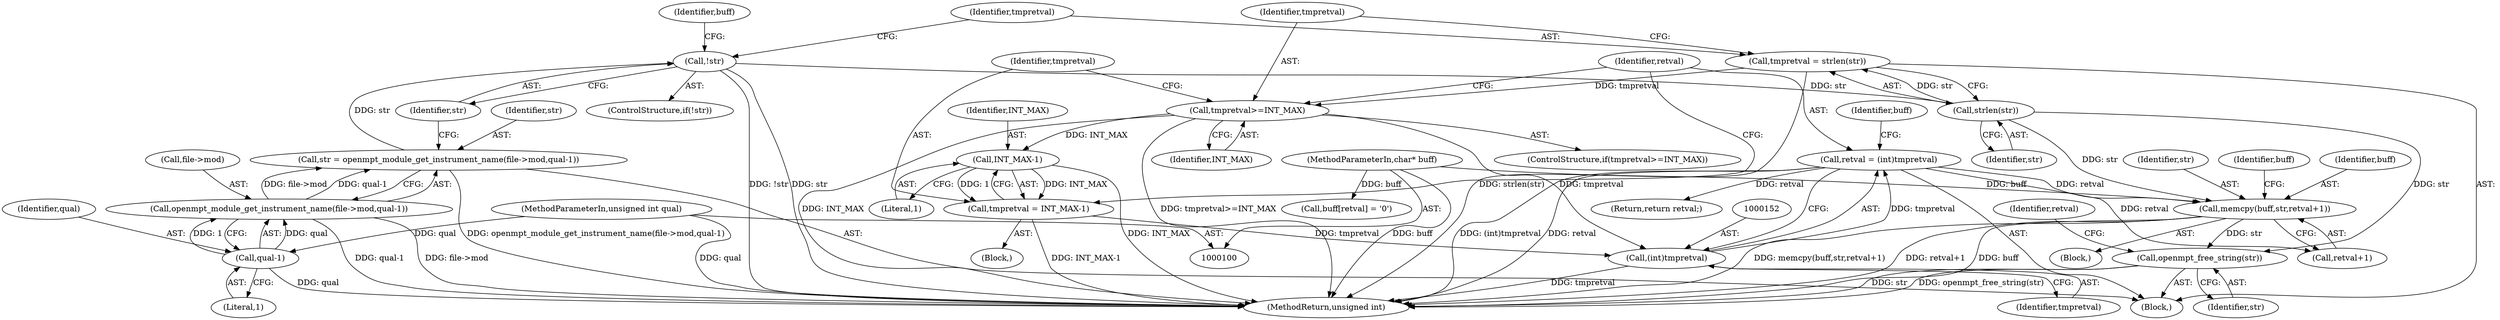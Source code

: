 digraph "1_openmpt_927688ddab43c2b203569de79407a899e734fabe@API" {
"1000168" [label="(Call,openmpt_free_string(str))"];
"1000157" [label="(Call,memcpy(buff,str,retval+1))"];
"1000103" [label="(MethodParameterIn,char* buff)"];
"1000137" [label="(Call,strlen(str))"];
"1000123" [label="(Call,!str)"];
"1000113" [label="(Call,str = openmpt_module_get_instrument_name(file->mod,qual-1))"];
"1000115" [label="(Call,openmpt_module_get_instrument_name(file->mod,qual-1))"];
"1000119" [label="(Call,qual-1)"];
"1000102" [label="(MethodParameterIn,unsigned int qual)"];
"1000149" [label="(Call,retval = (int)tmpretval)"];
"1000151" [label="(Call,(int)tmpretval)"];
"1000140" [label="(Call,tmpretval>=INT_MAX)"];
"1000135" [label="(Call,tmpretval = strlen(str))"];
"1000144" [label="(Call,tmpretval = INT_MAX-1)"];
"1000146" [label="(Call,INT_MAX-1)"];
"1000116" [label="(Call,file->mod)"];
"1000142" [label="(Identifier,INT_MAX)"];
"1000138" [label="(Identifier,str)"];
"1000102" [label="(MethodParameterIn,unsigned int qual)"];
"1000170" [label="(Return,return retval;)"];
"1000145" [label="(Identifier,tmpretval)"];
"1000163" [label="(Call,buff[retval] = '\0')"];
"1000151" [label="(Call,(int)tmpretval)"];
"1000157" [label="(Call,memcpy(buff,str,retval+1))"];
"1000114" [label="(Identifier,str)"];
"1000136" [label="(Identifier,tmpretval)"];
"1000120" [label="(Identifier,qual)"];
"1000115" [label="(Call,openmpt_module_get_instrument_name(file->mod,qual-1))"];
"1000144" [label="(Call,tmpretval = INT_MAX-1)"];
"1000127" [label="(Identifier,buff)"];
"1000119" [label="(Call,qual-1)"];
"1000124" [label="(Identifier,str)"];
"1000113" [label="(Call,str = openmpt_module_get_instrument_name(file->mod,qual-1))"];
"1000140" [label="(Call,tmpretval>=INT_MAX)"];
"1000141" [label="(Identifier,tmpretval)"];
"1000135" [label="(Call,tmpretval = strlen(str))"];
"1000123" [label="(Call,!str)"];
"1000147" [label="(Identifier,INT_MAX)"];
"1000137" [label="(Call,strlen(str))"];
"1000168" [label="(Call,openmpt_free_string(str))"];
"1000156" [label="(Block,)"];
"1000150" [label="(Identifier,retval)"];
"1000159" [label="(Identifier,str)"];
"1000165" [label="(Identifier,buff)"];
"1000149" [label="(Call,retval = (int)tmpretval)"];
"1000172" [label="(MethodReturn,unsigned int)"];
"1000158" [label="(Identifier,buff)"];
"1000155" [label="(Identifier,buff)"];
"1000171" [label="(Identifier,retval)"];
"1000169" [label="(Identifier,str)"];
"1000103" [label="(MethodParameterIn,char* buff)"];
"1000160" [label="(Call,retval+1)"];
"1000122" [label="(ControlStructure,if(!str))"];
"1000139" [label="(ControlStructure,if(tmpretval>=INT_MAX))"];
"1000143" [label="(Block,)"];
"1000148" [label="(Literal,1)"];
"1000146" [label="(Call,INT_MAX-1)"];
"1000104" [label="(Block,)"];
"1000153" [label="(Identifier,tmpretval)"];
"1000121" [label="(Literal,1)"];
"1000168" -> "1000104"  [label="AST: "];
"1000168" -> "1000169"  [label="CFG: "];
"1000169" -> "1000168"  [label="AST: "];
"1000171" -> "1000168"  [label="CFG: "];
"1000168" -> "1000172"  [label="DDG: str"];
"1000168" -> "1000172"  [label="DDG: openmpt_free_string(str)"];
"1000157" -> "1000168"  [label="DDG: str"];
"1000137" -> "1000168"  [label="DDG: str"];
"1000157" -> "1000156"  [label="AST: "];
"1000157" -> "1000160"  [label="CFG: "];
"1000158" -> "1000157"  [label="AST: "];
"1000159" -> "1000157"  [label="AST: "];
"1000160" -> "1000157"  [label="AST: "];
"1000165" -> "1000157"  [label="CFG: "];
"1000157" -> "1000172"  [label="DDG: memcpy(buff,str,retval+1)"];
"1000157" -> "1000172"  [label="DDG: retval+1"];
"1000157" -> "1000172"  [label="DDG: buff"];
"1000103" -> "1000157"  [label="DDG: buff"];
"1000137" -> "1000157"  [label="DDG: str"];
"1000149" -> "1000157"  [label="DDG: retval"];
"1000103" -> "1000100"  [label="AST: "];
"1000103" -> "1000172"  [label="DDG: buff"];
"1000103" -> "1000163"  [label="DDG: buff"];
"1000137" -> "1000135"  [label="AST: "];
"1000137" -> "1000138"  [label="CFG: "];
"1000138" -> "1000137"  [label="AST: "];
"1000135" -> "1000137"  [label="CFG: "];
"1000137" -> "1000135"  [label="DDG: str"];
"1000123" -> "1000137"  [label="DDG: str"];
"1000123" -> "1000122"  [label="AST: "];
"1000123" -> "1000124"  [label="CFG: "];
"1000124" -> "1000123"  [label="AST: "];
"1000127" -> "1000123"  [label="CFG: "];
"1000136" -> "1000123"  [label="CFG: "];
"1000123" -> "1000172"  [label="DDG: !str"];
"1000123" -> "1000172"  [label="DDG: str"];
"1000113" -> "1000123"  [label="DDG: str"];
"1000113" -> "1000104"  [label="AST: "];
"1000113" -> "1000115"  [label="CFG: "];
"1000114" -> "1000113"  [label="AST: "];
"1000115" -> "1000113"  [label="AST: "];
"1000124" -> "1000113"  [label="CFG: "];
"1000113" -> "1000172"  [label="DDG: openmpt_module_get_instrument_name(file->mod,qual-1)"];
"1000115" -> "1000113"  [label="DDG: file->mod"];
"1000115" -> "1000113"  [label="DDG: qual-1"];
"1000115" -> "1000119"  [label="CFG: "];
"1000116" -> "1000115"  [label="AST: "];
"1000119" -> "1000115"  [label="AST: "];
"1000115" -> "1000172"  [label="DDG: qual-1"];
"1000115" -> "1000172"  [label="DDG: file->mod"];
"1000119" -> "1000115"  [label="DDG: qual"];
"1000119" -> "1000115"  [label="DDG: 1"];
"1000119" -> "1000121"  [label="CFG: "];
"1000120" -> "1000119"  [label="AST: "];
"1000121" -> "1000119"  [label="AST: "];
"1000119" -> "1000172"  [label="DDG: qual"];
"1000102" -> "1000119"  [label="DDG: qual"];
"1000102" -> "1000100"  [label="AST: "];
"1000102" -> "1000172"  [label="DDG: qual"];
"1000149" -> "1000104"  [label="AST: "];
"1000149" -> "1000151"  [label="CFG: "];
"1000150" -> "1000149"  [label="AST: "];
"1000151" -> "1000149"  [label="AST: "];
"1000155" -> "1000149"  [label="CFG: "];
"1000149" -> "1000172"  [label="DDG: (int)tmpretval"];
"1000149" -> "1000172"  [label="DDG: retval"];
"1000151" -> "1000149"  [label="DDG: tmpretval"];
"1000149" -> "1000160"  [label="DDG: retval"];
"1000149" -> "1000170"  [label="DDG: retval"];
"1000151" -> "1000153"  [label="CFG: "];
"1000152" -> "1000151"  [label="AST: "];
"1000153" -> "1000151"  [label="AST: "];
"1000151" -> "1000172"  [label="DDG: tmpretval"];
"1000140" -> "1000151"  [label="DDG: tmpretval"];
"1000144" -> "1000151"  [label="DDG: tmpretval"];
"1000140" -> "1000139"  [label="AST: "];
"1000140" -> "1000142"  [label="CFG: "];
"1000141" -> "1000140"  [label="AST: "];
"1000142" -> "1000140"  [label="AST: "];
"1000145" -> "1000140"  [label="CFG: "];
"1000150" -> "1000140"  [label="CFG: "];
"1000140" -> "1000172"  [label="DDG: INT_MAX"];
"1000140" -> "1000172"  [label="DDG: tmpretval>=INT_MAX"];
"1000135" -> "1000140"  [label="DDG: tmpretval"];
"1000140" -> "1000146"  [label="DDG: INT_MAX"];
"1000135" -> "1000104"  [label="AST: "];
"1000136" -> "1000135"  [label="AST: "];
"1000141" -> "1000135"  [label="CFG: "];
"1000135" -> "1000172"  [label="DDG: strlen(str)"];
"1000144" -> "1000143"  [label="AST: "];
"1000144" -> "1000146"  [label="CFG: "];
"1000145" -> "1000144"  [label="AST: "];
"1000146" -> "1000144"  [label="AST: "];
"1000150" -> "1000144"  [label="CFG: "];
"1000144" -> "1000172"  [label="DDG: INT_MAX-1"];
"1000146" -> "1000144"  [label="DDG: INT_MAX"];
"1000146" -> "1000144"  [label="DDG: 1"];
"1000146" -> "1000148"  [label="CFG: "];
"1000147" -> "1000146"  [label="AST: "];
"1000148" -> "1000146"  [label="AST: "];
"1000146" -> "1000172"  [label="DDG: INT_MAX"];
}

